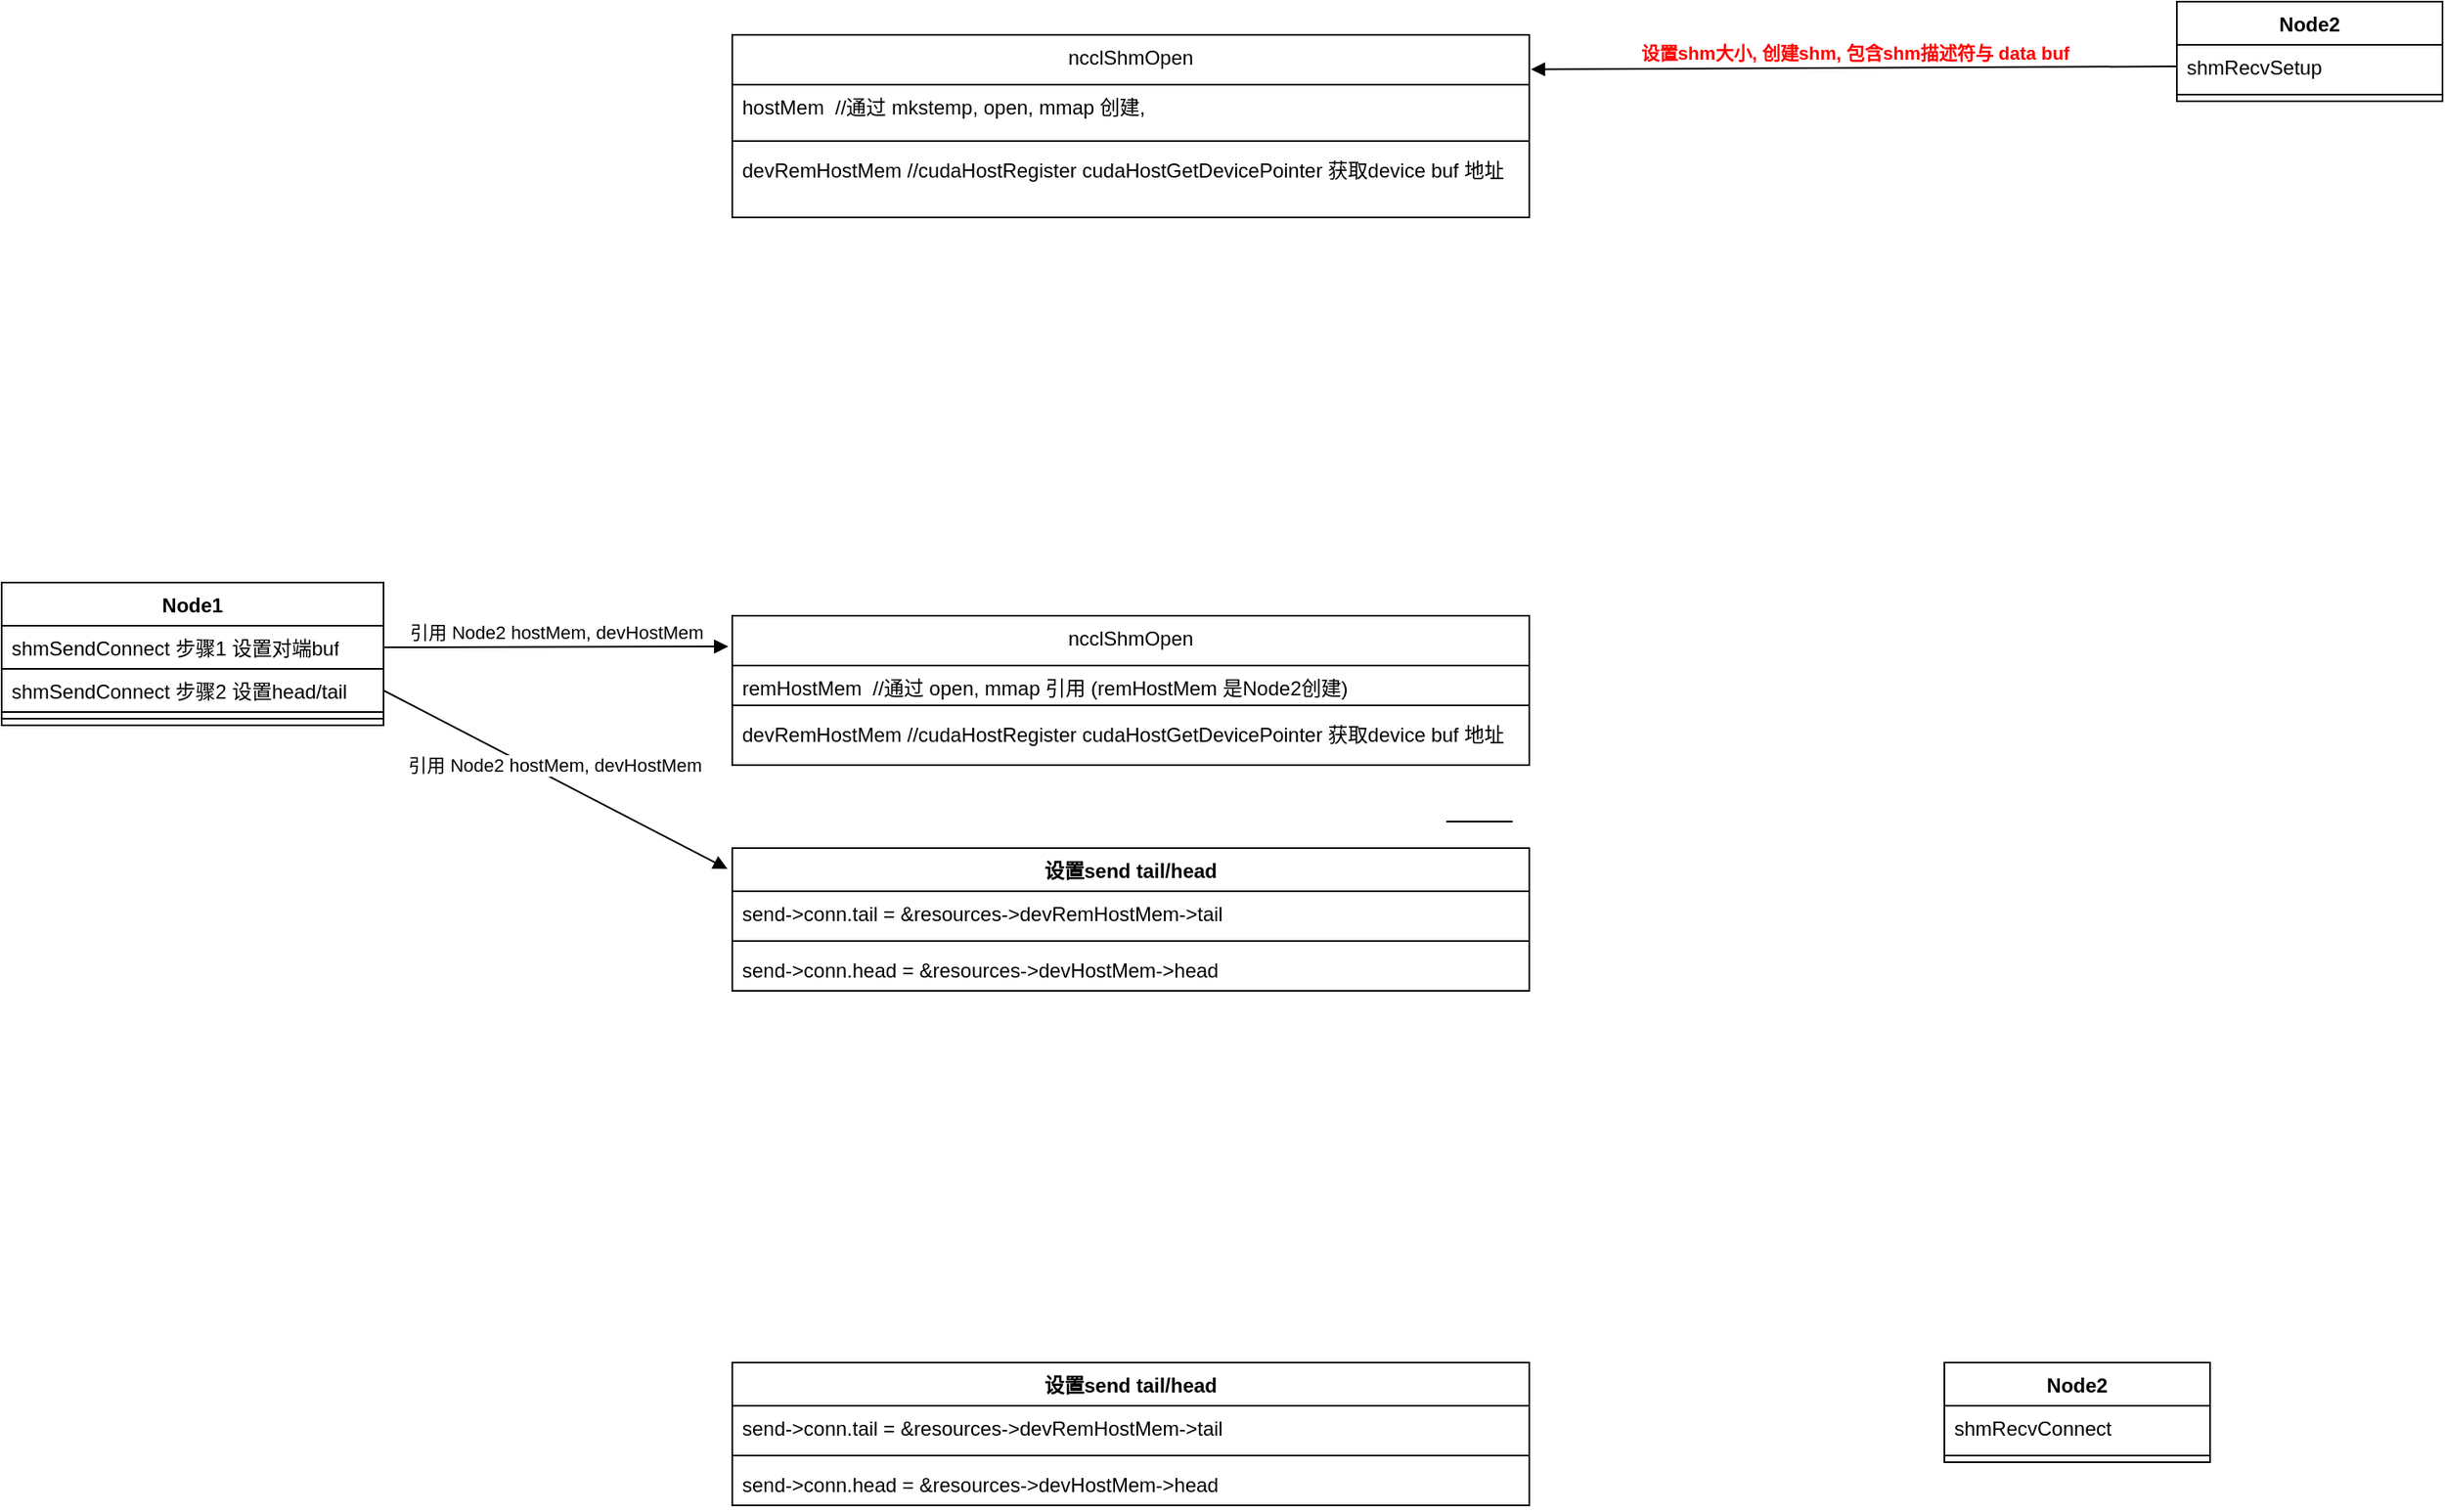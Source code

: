 <mxfile version="24.8.8">
  <diagram name="Page-1" id="Dgcp7kBMrUGKEQ_Mz09O">
    <mxGraphModel dx="3305" dy="923" grid="1" gridSize="10" guides="1" tooltips="1" connect="1" arrows="1" fold="1" page="1" pageScale="1" pageWidth="850" pageHeight="1100" math="0" shadow="0">
      <root>
        <mxCell id="0" />
        <mxCell id="1" parent="0" />
        <mxCell id="ZFk2LEt_zFQZBbhwsWkd-2" value="Node2" style="swimlane;fontStyle=1;align=center;verticalAlign=top;childLayout=stackLayout;horizontal=1;startSize=26;horizontalStack=0;resizeParent=1;resizeParentMax=0;resizeLast=0;collapsible=1;marginBottom=0;whiteSpace=wrap;html=1;" vertex="1" parent="1">
          <mxGeometry x="1100" y="110" width="160" height="60" as="geometry" />
        </mxCell>
        <mxCell id="ZFk2LEt_zFQZBbhwsWkd-3" value="shmRecvSetup" style="text;strokeColor=none;fillColor=none;align=left;verticalAlign=top;spacingLeft=4;spacingRight=4;overflow=hidden;rotatable=0;points=[[0,0.5],[1,0.5]];portConstraint=eastwest;whiteSpace=wrap;html=1;" vertex="1" parent="ZFk2LEt_zFQZBbhwsWkd-2">
          <mxGeometry y="26" width="160" height="26" as="geometry" />
        </mxCell>
        <mxCell id="ZFk2LEt_zFQZBbhwsWkd-4" value="" style="line;strokeWidth=1;fillColor=none;align=left;verticalAlign=middle;spacingTop=-1;spacingLeft=3;spacingRight=3;rotatable=0;labelPosition=right;points=[];portConstraint=eastwest;strokeColor=inherit;" vertex="1" parent="ZFk2LEt_zFQZBbhwsWkd-2">
          <mxGeometry y="52" width="160" height="8" as="geometry" />
        </mxCell>
        <mxCell id="ZFk2LEt_zFQZBbhwsWkd-6" value="Node1" style="swimlane;fontStyle=1;align=center;verticalAlign=top;childLayout=stackLayout;horizontal=1;startSize=26;horizontalStack=0;resizeParent=1;resizeParentMax=0;resizeLast=0;collapsible=1;marginBottom=0;whiteSpace=wrap;html=1;" vertex="1" parent="1">
          <mxGeometry x="-210" y="460" width="230" height="86" as="geometry" />
        </mxCell>
        <mxCell id="ZFk2LEt_zFQZBbhwsWkd-7" value="shmSendConnect 步骤1 设置对端buf" style="text;strokeColor=default;fillColor=none;align=left;verticalAlign=top;spacingLeft=4;spacingRight=4;overflow=hidden;rotatable=0;points=[[0,0.5],[1,0.5]];portConstraint=eastwest;whiteSpace=wrap;html=1;" vertex="1" parent="ZFk2LEt_zFQZBbhwsWkd-6">
          <mxGeometry y="26" width="230" height="26" as="geometry" />
        </mxCell>
        <mxCell id="ZFk2LEt_zFQZBbhwsWkd-32" value="shmSendConnect 步骤2 设置head/tail" style="text;strokeColor=default;fillColor=none;align=left;verticalAlign=top;spacingLeft=4;spacingRight=4;overflow=hidden;rotatable=0;points=[[0,0.5],[1,0.5]];portConstraint=eastwest;whiteSpace=wrap;html=1;" vertex="1" parent="ZFk2LEt_zFQZBbhwsWkd-6">
          <mxGeometry y="52" width="230" height="26" as="geometry" />
        </mxCell>
        <mxCell id="ZFk2LEt_zFQZBbhwsWkd-8" value="" style="line;strokeWidth=1;fillColor=none;align=left;verticalAlign=middle;spacingTop=-1;spacingLeft=3;spacingRight=3;rotatable=0;labelPosition=right;points=[];portConstraint=eastwest;strokeColor=inherit;" vertex="1" parent="ZFk2LEt_zFQZBbhwsWkd-6">
          <mxGeometry y="78" width="230" height="8" as="geometry" />
        </mxCell>
        <mxCell id="ZFk2LEt_zFQZBbhwsWkd-14" value="&lt;span style=&quot;font-weight: 400; text-align: left;&quot;&gt;ncclShmOpen&lt;br&gt;&lt;/span&gt;" style="swimlane;fontStyle=1;align=center;verticalAlign=top;childLayout=stackLayout;horizontal=1;startSize=30;horizontalStack=0;resizeParent=1;resizeParentMax=0;resizeLast=0;collapsible=1;marginBottom=0;whiteSpace=wrap;html=1;" vertex="1" parent="1">
          <mxGeometry x="230" y="130" width="480" height="110" as="geometry" />
        </mxCell>
        <mxCell id="ZFk2LEt_zFQZBbhwsWkd-15" value="hostMem&amp;nbsp; //通过 mkstemp, open, mmap 创建,&amp;nbsp;" style="text;strokeColor=none;fillColor=none;align=left;verticalAlign=top;spacingLeft=4;spacingRight=4;overflow=hidden;rotatable=0;points=[[0,0.5],[1,0.5]];portConstraint=eastwest;whiteSpace=wrap;html=1;" vertex="1" parent="ZFk2LEt_zFQZBbhwsWkd-14">
          <mxGeometry y="30" width="480" height="30" as="geometry" />
        </mxCell>
        <mxCell id="ZFk2LEt_zFQZBbhwsWkd-16" value="" style="line;strokeWidth=1;fillColor=none;align=left;verticalAlign=middle;spacingTop=-1;spacingLeft=3;spacingRight=3;rotatable=0;labelPosition=right;points=[];portConstraint=eastwest;strokeColor=inherit;" vertex="1" parent="ZFk2LEt_zFQZBbhwsWkd-14">
          <mxGeometry y="60" width="480" height="8" as="geometry" />
        </mxCell>
        <mxCell id="ZFk2LEt_zFQZBbhwsWkd-17" value="devRemHostMem //cudaHostRegister cudaHostGetDevicePointer 获取device buf 地址" style="text;strokeColor=none;fillColor=none;align=left;verticalAlign=top;spacingLeft=4;spacingRight=4;overflow=hidden;rotatable=0;points=[[0,0.5],[1,0.5]];portConstraint=eastwest;whiteSpace=wrap;html=1;" vertex="1" parent="ZFk2LEt_zFQZBbhwsWkd-14">
          <mxGeometry y="68" width="480" height="42" as="geometry" />
        </mxCell>
        <mxCell id="ZFk2LEt_zFQZBbhwsWkd-18" value="&lt;b&gt;&lt;font color=&quot;#ff0000&quot;&gt;设置shm大小, 创建shm, 包含shm描述符与 data buf&lt;/font&gt;&lt;/b&gt;" style="html=1;verticalAlign=bottom;endArrow=block;curved=0;rounded=0;exitX=0;exitY=0.5;exitDx=0;exitDy=0;entryX=1.002;entryY=0.189;entryDx=0;entryDy=0;entryPerimeter=0;" edge="1" parent="1" source="ZFk2LEt_zFQZBbhwsWkd-3" target="ZFk2LEt_zFQZBbhwsWkd-14">
          <mxGeometry width="80" relative="1" as="geometry">
            <mxPoint x="110" y="210" as="sourcePoint" />
            <mxPoint x="190" y="210" as="targetPoint" />
          </mxGeometry>
        </mxCell>
        <mxCell id="ZFk2LEt_zFQZBbhwsWkd-19" value="&lt;span style=&quot;font-weight: 400; text-align: left;&quot;&gt;ncclShmOpen&lt;br&gt;&lt;/span&gt;" style="swimlane;fontStyle=1;align=center;verticalAlign=top;childLayout=stackLayout;horizontal=1;startSize=30;horizontalStack=0;resizeParent=1;resizeParentMax=0;resizeLast=0;collapsible=1;marginBottom=0;whiteSpace=wrap;html=1;" vertex="1" parent="1">
          <mxGeometry x="230" y="480" width="480" height="90" as="geometry" />
        </mxCell>
        <mxCell id="ZFk2LEt_zFQZBbhwsWkd-20" value="remHostMem&amp;nbsp; //通过 open, mmap 引用 (remHostMem 是Node2创建)" style="text;strokeColor=none;fillColor=none;align=left;verticalAlign=top;spacingLeft=4;spacingRight=4;overflow=hidden;rotatable=0;points=[[0,0.5],[1,0.5]];portConstraint=eastwest;whiteSpace=wrap;html=1;" vertex="1" parent="ZFk2LEt_zFQZBbhwsWkd-19">
          <mxGeometry y="30" width="480" height="20" as="geometry" />
        </mxCell>
        <mxCell id="ZFk2LEt_zFQZBbhwsWkd-21" value="" style="line;strokeWidth=1;fillColor=none;align=left;verticalAlign=middle;spacingTop=-1;spacingLeft=3;spacingRight=3;rotatable=0;labelPosition=right;points=[];portConstraint=eastwest;strokeColor=inherit;" vertex="1" parent="ZFk2LEt_zFQZBbhwsWkd-19">
          <mxGeometry y="50" width="480" height="8" as="geometry" />
        </mxCell>
        <mxCell id="ZFk2LEt_zFQZBbhwsWkd-22" value="devRemHostMem //cudaHostRegister cudaHostGetDevicePointer 获取device buf 地址" style="text;strokeColor=none;fillColor=none;align=left;verticalAlign=top;spacingLeft=4;spacingRight=4;overflow=hidden;rotatable=0;points=[[0,0.5],[1,0.5]];portConstraint=eastwest;whiteSpace=wrap;html=1;" vertex="1" parent="ZFk2LEt_zFQZBbhwsWkd-19">
          <mxGeometry y="58" width="480" height="32" as="geometry" />
        </mxCell>
        <mxCell id="ZFk2LEt_zFQZBbhwsWkd-23" value="引用 Node2 hostMem, devHostMem" style="html=1;verticalAlign=bottom;endArrow=block;curved=0;rounded=0;exitX=1;exitY=0.5;exitDx=0;exitDy=0;entryX=-0.005;entryY=0.206;entryDx=0;entryDy=0;entryPerimeter=0;" edge="1" parent="1" source="ZFk2LEt_zFQZBbhwsWkd-7" target="ZFk2LEt_zFQZBbhwsWkd-19">
          <mxGeometry width="80" relative="1" as="geometry">
            <mxPoint x="660" y="279" as="sourcePoint" />
            <mxPoint x="586" y="346" as="targetPoint" />
          </mxGeometry>
        </mxCell>
        <mxCell id="ZFk2LEt_zFQZBbhwsWkd-28" value="设置send tail/head" style="swimlane;fontStyle=1;align=center;verticalAlign=top;childLayout=stackLayout;horizontal=1;startSize=26;horizontalStack=0;resizeParent=1;resizeParentMax=0;resizeLast=0;collapsible=1;marginBottom=0;whiteSpace=wrap;html=1;" vertex="1" parent="1">
          <mxGeometry x="230" y="620" width="480" height="86" as="geometry" />
        </mxCell>
        <UserObject label="send-&gt;conn.tail = &amp;resources-&gt;devRemHostMem-&gt;tail" link="send-&gt;conn.tail = &amp;resources-&gt;devRemHostMem-&gt;tail" id="ZFk2LEt_zFQZBbhwsWkd-29">
          <mxCell style="text;strokeColor=none;fillColor=none;align=left;verticalAlign=top;spacingLeft=4;spacingRight=4;overflow=hidden;rotatable=0;points=[[0,0.5],[1,0.5]];portConstraint=eastwest;whiteSpace=wrap;html=1;" vertex="1" parent="ZFk2LEt_zFQZBbhwsWkd-28">
            <mxGeometry y="26" width="480" height="26" as="geometry" />
          </mxCell>
        </UserObject>
        <mxCell id="ZFk2LEt_zFQZBbhwsWkd-30" value="" style="line;strokeWidth=1;fillColor=none;align=left;verticalAlign=middle;spacingTop=-1;spacingLeft=3;spacingRight=3;rotatable=0;labelPosition=right;points=[];portConstraint=eastwest;strokeColor=inherit;" vertex="1" parent="ZFk2LEt_zFQZBbhwsWkd-28">
          <mxGeometry y="52" width="480" height="8" as="geometry" />
        </mxCell>
        <mxCell id="ZFk2LEt_zFQZBbhwsWkd-31" value="send-&amp;gt;conn.head = &amp;amp;resources-&amp;gt;devHostMem-&amp;gt;head" style="text;strokeColor=none;fillColor=none;align=left;verticalAlign=top;spacingLeft=4;spacingRight=4;overflow=hidden;rotatable=0;points=[[0,0.5],[1,0.5]];portConstraint=eastwest;whiteSpace=wrap;html=1;" vertex="1" parent="ZFk2LEt_zFQZBbhwsWkd-28">
          <mxGeometry y="60" width="480" height="26" as="geometry" />
        </mxCell>
        <mxCell id="ZFk2LEt_zFQZBbhwsWkd-33" value="引用 Node2 hostMem, devHostMem" style="html=1;verticalAlign=bottom;endArrow=block;curved=0;rounded=0;exitX=1;exitY=0.5;exitDx=0;exitDy=0;entryX=-0.006;entryY=0.146;entryDx=0;entryDy=0;entryPerimeter=0;" edge="1" parent="1" source="ZFk2LEt_zFQZBbhwsWkd-32" target="ZFk2LEt_zFQZBbhwsWkd-28">
          <mxGeometry width="80" relative="1" as="geometry">
            <mxPoint x="30" y="509" as="sourcePoint" />
            <mxPoint x="238" y="509" as="targetPoint" />
          </mxGeometry>
        </mxCell>
        <mxCell id="ZFk2LEt_zFQZBbhwsWkd-34" value="Node2" style="swimlane;fontStyle=1;align=center;verticalAlign=top;childLayout=stackLayout;horizontal=1;startSize=26;horizontalStack=0;resizeParent=1;resizeParentMax=0;resizeLast=0;collapsible=1;marginBottom=0;whiteSpace=wrap;html=1;" vertex="1" parent="1">
          <mxGeometry x="960" y="930" width="160" height="60" as="geometry" />
        </mxCell>
        <mxCell id="ZFk2LEt_zFQZBbhwsWkd-35" value="shmRecvConnect" style="text;strokeColor=none;fillColor=none;align=left;verticalAlign=top;spacingLeft=4;spacingRight=4;overflow=hidden;rotatable=0;points=[[0,0.5],[1,0.5]];portConstraint=eastwest;whiteSpace=wrap;html=1;" vertex="1" parent="ZFk2LEt_zFQZBbhwsWkd-34">
          <mxGeometry y="26" width="160" height="26" as="geometry" />
        </mxCell>
        <mxCell id="ZFk2LEt_zFQZBbhwsWkd-36" value="" style="line;strokeWidth=1;fillColor=none;align=left;verticalAlign=middle;spacingTop=-1;spacingLeft=3;spacingRight=3;rotatable=0;labelPosition=right;points=[];portConstraint=eastwest;strokeColor=inherit;" vertex="1" parent="ZFk2LEt_zFQZBbhwsWkd-34">
          <mxGeometry y="52" width="160" height="8" as="geometry" />
        </mxCell>
        <mxCell id="ZFk2LEt_zFQZBbhwsWkd-37" value="设置send tail/head" style="swimlane;fontStyle=1;align=center;verticalAlign=top;childLayout=stackLayout;horizontal=1;startSize=26;horizontalStack=0;resizeParent=1;resizeParentMax=0;resizeLast=0;collapsible=1;marginBottom=0;whiteSpace=wrap;html=1;" vertex="1" parent="1">
          <mxGeometry x="230" y="930" width="480" height="86" as="geometry" />
        </mxCell>
        <UserObject label="send-&gt;conn.tail = &amp;resources-&gt;devRemHostMem-&gt;tail" link="send-&gt;conn.tail = &amp;resources-&gt;devRemHostMem-&gt;tail" id="ZFk2LEt_zFQZBbhwsWkd-38">
          <mxCell style="text;strokeColor=none;fillColor=none;align=left;verticalAlign=top;spacingLeft=4;spacingRight=4;overflow=hidden;rotatable=0;points=[[0,0.5],[1,0.5]];portConstraint=eastwest;whiteSpace=wrap;html=1;" vertex="1" parent="ZFk2LEt_zFQZBbhwsWkd-37">
            <mxGeometry y="26" width="480" height="26" as="geometry" />
          </mxCell>
        </UserObject>
        <mxCell id="ZFk2LEt_zFQZBbhwsWkd-39" value="" style="line;strokeWidth=1;fillColor=none;align=left;verticalAlign=middle;spacingTop=-1;spacingLeft=3;spacingRight=3;rotatable=0;labelPosition=right;points=[];portConstraint=eastwest;strokeColor=inherit;" vertex="1" parent="ZFk2LEt_zFQZBbhwsWkd-37">
          <mxGeometry y="52" width="480" height="8" as="geometry" />
        </mxCell>
        <mxCell id="ZFk2LEt_zFQZBbhwsWkd-40" value="send-&amp;gt;conn.head = &amp;amp;resources-&amp;gt;devHostMem-&amp;gt;head" style="text;strokeColor=none;fillColor=none;align=left;verticalAlign=top;spacingLeft=4;spacingRight=4;overflow=hidden;rotatable=0;points=[[0,0.5],[1,0.5]];portConstraint=eastwest;whiteSpace=wrap;html=1;" vertex="1" parent="ZFk2LEt_zFQZBbhwsWkd-37">
          <mxGeometry y="60" width="480" height="26" as="geometry" />
        </mxCell>
        <mxCell id="ZFk2LEt_zFQZBbhwsWkd-41" value="" style="line;strokeWidth=1;fillColor=none;align=left;verticalAlign=middle;spacingTop=-1;spacingLeft=3;spacingRight=3;rotatable=0;labelPosition=right;points=[];portConstraint=eastwest;strokeColor=inherit;" vertex="1" parent="1">
          <mxGeometry x="660" y="600" width="40" height="8" as="geometry" />
        </mxCell>
      </root>
    </mxGraphModel>
  </diagram>
</mxfile>
